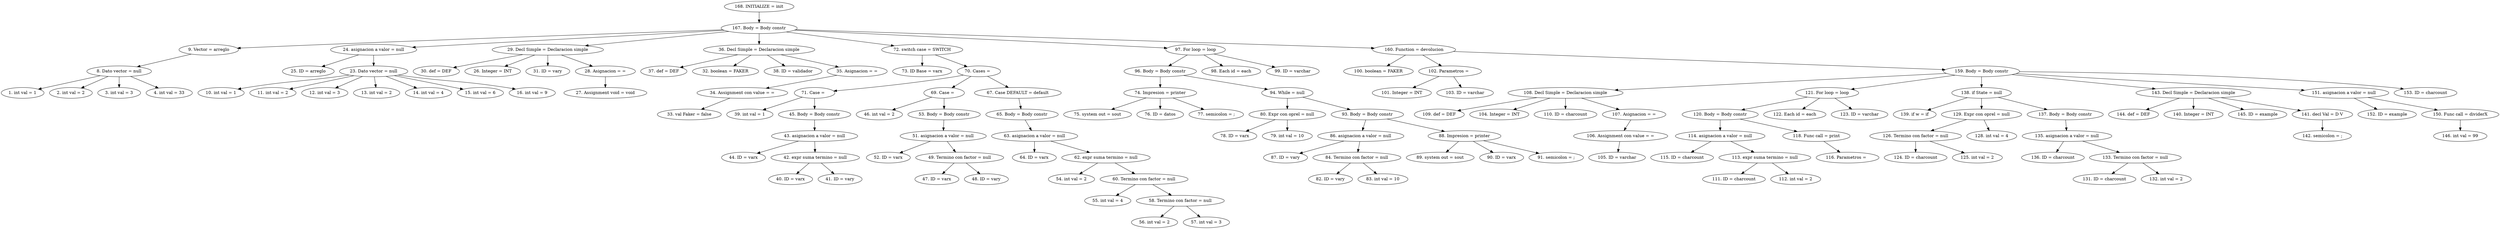 digraph G {
"168. INITIALIZE = init"->"167. Body = Body constr"
"167. Body = Body constr"->"9. Vector = arreglo"
"9. Vector = arreglo"->"8. Dato vector = null"
"8. Dato vector = null"->"1. int val = 1"
"8. Dato vector = null"->"2. int val = 2"
"8. Dato vector = null"->"3. int val = 3"
"8. Dato vector = null"->"4. int val = 33"
"167. Body = Body constr"->"24. asignacion a valor = null"
"24. asignacion a valor = null"->"25. ID = arreglo"
"24. asignacion a valor = null"->"23. Dato vector = null"
"23. Dato vector = null"->"10. int val = 1"
"23. Dato vector = null"->"11. int val = 2"
"23. Dato vector = null"->"12. int val = 3"
"23. Dato vector = null"->"13. int val = 2"
"23. Dato vector = null"->"14. int val = 4"
"23. Dato vector = null"->"15. int val = 6"
"23. Dato vector = null"->"16. int val = 9"
"167. Body = Body constr"->"29. Decl Simple = Declaracion simple"
"29. Decl Simple = Declaracion simple"->"30. def = DEF"
"29. Decl Simple = Declaracion simple"->"26. Integer = INT"
"29. Decl Simple = Declaracion simple"->"31. ID = vary"
"29. Decl Simple = Declaracion simple"->"28. Asignacion = ="
"28. Asignacion = ="->"27. Assignment void = void"
"167. Body = Body constr"->"36. Decl Simple = Declaracion simple"
"36. Decl Simple = Declaracion simple"->"37. def = DEF"
"36. Decl Simple = Declaracion simple"->"32. boolean = FAKER"
"36. Decl Simple = Declaracion simple"->"38. ID = validador"
"36. Decl Simple = Declaracion simple"->"35. Asignacion = ="
"35. Asignacion = ="->"34. Assignment con value = ="
"34. Assignment con value = ="->"33. val Faker = false"
"167. Body = Body constr"->"72. switch case = SWITCH"
"72. switch case = SWITCH"->"73. ID Base = varx"
"72. switch case = SWITCH"->"70. Cases =  "
"70. Cases =  "->"71. Case =  "
"71. Case =  "->"39. int val = 1"
"71. Case =  "->"45. Body = Body constr"
"45. Body = Body constr"->"43. asignacion a valor = null"
"43. asignacion a valor = null"->"44. ID = varx"
"43. asignacion a valor = null"->"42. expr suma termino = null"
"42. expr suma termino = null"->"40. ID = varx"
"42. expr suma termino = null"->"41. ID = vary"
"70. Cases =  "->"69. Case =  "
"69. Case =  "->"46. int val = 2"
"69. Case =  "->"53. Body = Body constr"
"53. Body = Body constr"->"51. asignacion a valor = null"
"51. asignacion a valor = null"->"52. ID = varx"
"51. asignacion a valor = null"->"49. Termino con factor = null"
"49. Termino con factor = null"->"47. ID = varx"
"49. Termino con factor = null"->"48. ID = vary"
"70. Cases =  "->"67. Case DEFAULT = default"
"67. Case DEFAULT = default"->"65. Body = Body constr"
"65. Body = Body constr"->"63. asignacion a valor = null"
"63. asignacion a valor = null"->"64. ID = varx"
"63. asignacion a valor = null"->"62. expr suma termino = null"
"62. expr suma termino = null"->"54. int val = 2"
"62. expr suma termino = null"->"60. Termino con factor = null"
"60. Termino con factor = null"->"55. int val = 4"
"60. Termino con factor = null"->"58. Termino con factor = null"
"58. Termino con factor = null"->"56. int val = 2"
"58. Termino con factor = null"->"57. int val = 3"
"167. Body = Body constr"->"97. For loop = loop"
"97. For loop = loop"->"96. Body = Body constr"
"96. Body = Body constr"->"74. Impresion = printer"
"74. Impresion = printer"->"75. system out = sout"
"74. Impresion = printer"->"76. ID = datos"
"74. Impresion = printer"->"77. semicolon = ;"
"96. Body = Body constr"->"94. While = null"
"94. While = null"->"80. Expr con oprel = null"
"80. Expr con oprel = null"->"78. ID = varx"
"80. Expr con oprel = null"->"79. int val = 10"
"94. While = null"->"93. Body = Body constr"
"93. Body = Body constr"->"86. asignacion a valor = null"
"86. asignacion a valor = null"->"87. ID = vary"
"86. asignacion a valor = null"->"84. Termino con factor = null"
"84. Termino con factor = null"->"82. ID = vary"
"84. Termino con factor = null"->"83. int val = 10"
"93. Body = Body constr"->"88. Impresion = printer"
"88. Impresion = printer"->"89. system out = sout"
"88. Impresion = printer"->"90. ID = varx"
"88. Impresion = printer"->"91. semicolon = ;"
"97. For loop = loop"->"98. Each id = each"
"97. For loop = loop"->"99. ID = varchar"
"167. Body = Body constr"->"160. Function = devolucion"
"160. Function = devolucion"->"100. boolean = FAKER"
"160. Function = devolucion"->"102. Parametros =  "
"102. Parametros =  "->"101. Integer = INT"
"102. Parametros =  "->"103. ID = varchar"
"160. Function = devolucion"->"159. Body = Body constr"
"159. Body = Body constr"->"108. Decl Simple = Declaracion simple"
"108. Decl Simple = Declaracion simple"->"109. def = DEF"
"108. Decl Simple = Declaracion simple"->"104. Integer = INT"
"108. Decl Simple = Declaracion simple"->"110. ID = charcount"
"108. Decl Simple = Declaracion simple"->"107. Asignacion = ="
"107. Asignacion = ="->"106. Assignment con value = ="
"106. Assignment con value = ="->"105. ID = varchar"
"159. Body = Body constr"->"121. For loop = loop"
"121. For loop = loop"->"120. Body = Body constr"
"120. Body = Body constr"->"114. asignacion a valor = null"
"114. asignacion a valor = null"->"115. ID = charcount"
"114. asignacion a valor = null"->"113. expr suma termino = null"
"113. expr suma termino = null"->"111. ID = charcount"
"113. expr suma termino = null"->"112. int val = 2"
"120. Body = Body constr"->"118. Func call = print"
"118. Func call = print"->"116. Parametros =  "
"121. For loop = loop"->"122. Each id = each"
"121. For loop = loop"->"123. ID = varchar"
"159. Body = Body constr"->"138. if State = null"
"138. if State = null"->"139. if w = if"
"138. if State = null"->"129. Expr con oprel = null"
"129. Expr con oprel = null"->"126. Termino con factor = null"
"126. Termino con factor = null"->"124. ID = charcount"
"126. Termino con factor = null"->"125. int val = 2"
"129. Expr con oprel = null"->"128. int val = 4"
"138. if State = null"->"137. Body = Body constr"
"137. Body = Body constr"->"135. asignacion a valor = null"
"135. asignacion a valor = null"->"136. ID = charcount"
"135. asignacion a valor = null"->"133. Termino con factor = null"
"133. Termino con factor = null"->"131. ID = charcount"
"133. Termino con factor = null"->"132. int val = 2"
"159. Body = Body constr"->"143. Decl Simple = Declaracion simple"
"143. Decl Simple = Declaracion simple"->"144. def = DEF"
"143. Decl Simple = Declaracion simple"->"140. Integer = INT"
"143. Decl Simple = Declaracion simple"->"145. ID = example"
"143. Decl Simple = Declaracion simple"->"141. decl Val = D V"
"141. decl Val = D V"->"142. semicolon = ;"
"159. Body = Body constr"->"151. asignacion a valor = null"
"151. asignacion a valor = null"->"152. ID = example"
"151. asignacion a valor = null"->"150. Func call = dividerX"
"150. Func call = dividerX"->"146. int val = 99"
"159. Body = Body constr"->"153. ID = charcount"


}
